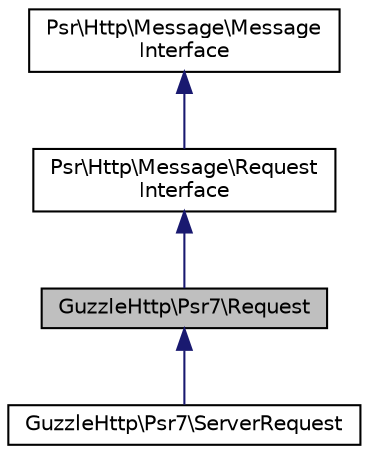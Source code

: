 digraph "GuzzleHttp\Psr7\Request"
{
  edge [fontname="Helvetica",fontsize="10",labelfontname="Helvetica",labelfontsize="10"];
  node [fontname="Helvetica",fontsize="10",shape=record];
  Node0 [label="GuzzleHttp\\Psr7\\Request",height=0.2,width=0.4,color="black", fillcolor="grey75", style="filled", fontcolor="black"];
  Node1 -> Node0 [dir="back",color="midnightblue",fontsize="10",style="solid"];
  Node1 [label="Psr\\Http\\Message\\Request\lInterface",height=0.2,width=0.4,color="black", fillcolor="white", style="filled",URL="$interfacePsr_1_1Http_1_1Message_1_1RequestInterface.html"];
  Node2 -> Node1 [dir="back",color="midnightblue",fontsize="10",style="solid"];
  Node2 [label="Psr\\Http\\Message\\Message\lInterface",height=0.2,width=0.4,color="black", fillcolor="white", style="filled",URL="$interfacePsr_1_1Http_1_1Message_1_1MessageInterface.html"];
  Node0 -> Node3 [dir="back",color="midnightblue",fontsize="10",style="solid"];
  Node3 [label="GuzzleHttp\\Psr7\\ServerRequest",height=0.2,width=0.4,color="black", fillcolor="white", style="filled",URL="$classGuzzleHttp_1_1Psr7_1_1ServerRequest.html"];
}
